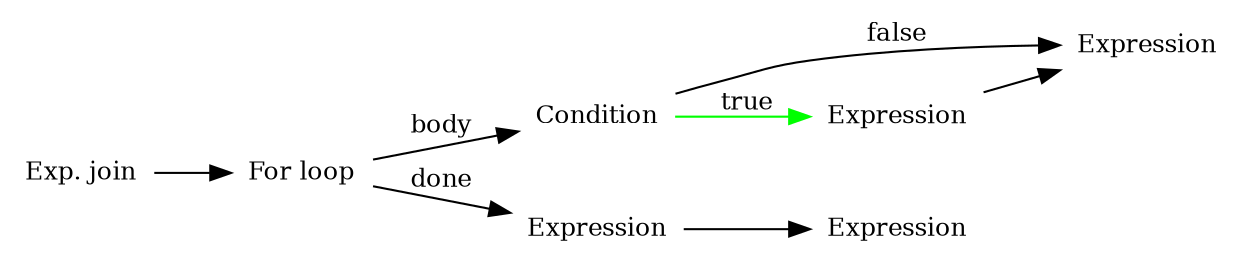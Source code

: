 
digraph G {
   rankdir = LR
   ordering = in

   overlap = false
   graph [fontsize = 12]
   edge [fontsize = 12]
   node [shape = plaintext fontsize = 12]

   node_22 [ label = "Exp. join" ]
   node_22 -> node_25
   node_25 [ label = "For loop" ]
   node_25 -> node_30 [ label = "body" ]
   node_25 -> node_41 [ label = "done" ]
   node_30 [ label = "Condition" ]
   node_30 -> node_35 [ label = "true" color = green ]
   node_30 -> node_38 [ label = "false" ]
   node_35 [ label = "Expression" ]
   node_35 -> node_38
   node_38 [ label = "Expression" ]
   node_41 [ label = "Expression" ]
   node_41 -> node_44
   node_44 [ label = "Expression" ]
}
